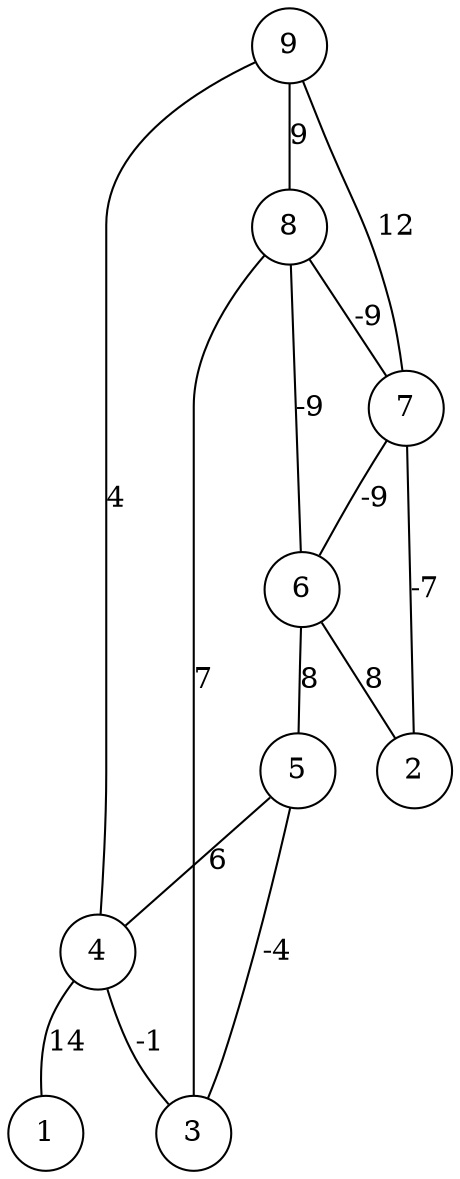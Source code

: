 graph { 
	 fontname="Helvetica,Arial,sans-serif" 
	 node [shape = circle]; 
	 9 -- 4 [label = "4"];
	 9 -- 7 [label = "12"];
	 9 -- 8 [label = "9"];
	 8 -- 3 [label = "7"];
	 8 -- 6 [label = "-9"];
	 8 -- 7 [label = "-9"];
	 7 -- 2 [label = "-7"];
	 7 -- 6 [label = "-9"];
	 6 -- 2 [label = "8"];
	 6 -- 5 [label = "8"];
	 5 -- 3 [label = "-4"];
	 5 -- 4 [label = "6"];
	 4 -- 1 [label = "14"];
	 4 -- 3 [label = "-1"];
	 1;
	 2;
	 3;
	 4;
	 5;
	 6;
	 7;
	 8;
	 9;
}
